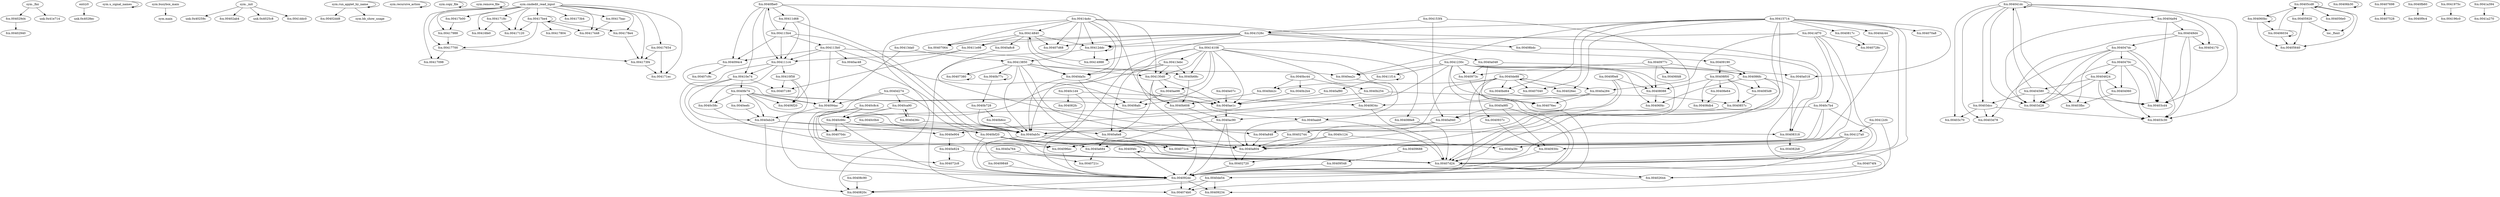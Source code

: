 digraph code {
  "0x004029d4" [label="fcn.004029d4"];
  "0x004029d4" -> "0x00402940";
  "0x00402940" [label="fcn.00402940"];
  "0x004028e0" [label="entry0"];
  "0x004028e0" -> "0x004028ec";
  "0x004028ec" [label="unk.0x4028ec"];
  "0x0041cc80" [label="sym.u_signal_names"];
  "0x0041cc80" -> "0x0041cc80";
  "0x0041cc80" [label="sym.u_signal_names"];
  "0x0041e6f0" [label="sym._fini"];
  "0x0041e6f0" -> "0x0041e714";
  "0x0041e714" [label="unk.0x41e714"];
  "0x0041e6f0" -> "0x004029d4";
  "0x004029d4" [label="fcn.004029d4"];
  "0x00402b30" [label="sym.busybox_main"];
  "0x00402b30" -> "0x0040284c";
  "0x0040284c" [label="sym.main"];
  "0x00402578" [label="sym._init"];
  "0x00402578" -> "0x0040259c";
  "0x0040259c" [label="unk.0x40259c"];
  "0x00402578" -> "0x00402ab4";
  "0x00402ab4" [label="fcn.00402ab4"];
  "0x00402578" -> "0x004025c8";
  "0x004025c8" [label="unk.0x4025c8"];
  "0x00402578" -> "0x0041ddc0";
  "0x0041ddc0" [label="fcn.0041ddc0"];
  "0x00402e20" [label="sym.run_applet_by_name"];
  "0x00402e20" -> "0x00402dd8";
  "0x00402dd8" [label="fcn.00402dd8"];
  "0x00402e20" -> "0x00402d1c";
  "0x00402d1c" [label="sym.bb_show_usage"];
  "0x00402e20" -> "0x00402e20";
  "0x00402e20" [label="sym.run_applet_by_name"];
  "0x0041c360" [label="sym.recursive_action"];
  "0x0041c360" -> "0x0041c360";
  "0x0041c360" [label="sym.recursive_action"];
  "0x0041acb0" [label="sym.copy_file"];
  "0x0041acb0" -> "0x0041acb0";
  "0x0041acb0" [label="sym.copy_file"];
  "0x0041c5f0" [label="sym.remove_file"];
  "0x0041c5f0" -> "0x0041c5f0";
  "0x0041c5f0" [label="sym.remove_file"];
  "0x00418dcc" [label="sym.cmdedit_read_input"];
  "0x00418dcc" -> "0x00417988";
  "0x00417988" [label="fcn.00417988"];
  "0x00418dcc" -> "0x00417098";
  "0x00417098" [label="fcn.00417098"];
  "0x00418dcc" -> "0x004178e4";
  "0x004178e4" [label="fcn.004178e4"];
  "0x00418dcc" -> "0x00417bac";
  "0x00417bac" [label="fcn.00417bac"];
  "0x00418dcc" -> "0x00416fe0";
  "0x00416fe0" [label="fcn.00416fe0"];
  "0x00418dcc" -> "0x00417be4";
  "0x00417be4" [label="fcn.00417be4"];
  "0x00418dcc" -> "0x0041718c";
  "0x0041718c" [label="fcn.0041718c"];
  "0x00418dcc" -> "0x00417700";
  "0x00417700" [label="fcn.00417700"];
  "0x00418dcc" -> "0x004173b4";
  "0x004173b4" [label="fcn.004173b4"];
  "0x00418dcc" -> "0x00417448";
  "0x00417448" [label="fcn.00417448"];
  "0x00418dcc" -> "0x00417654";
  "0x00417654" [label="fcn.00417654"];
  "0x00418dcc" -> "0x004173f4";
  "0x004173f4" [label="fcn.004173f4"];
  "0x00418dcc" -> "0x00417120";
  "0x00417120" [label="fcn.00417120"];
  "0x00418dcc" -> "0x004171ec";
  "0x004171ec" [label="fcn.004171ec"];
  "0x00418dcc" -> "0x00417b00";
  "0x00417b00" [label="fcn.00417b00"];
  "0x00402644" [label="fcn.00402644"];
  "0x00402644" -> "0x004074b0";
  "0x004074b0" [label="fcn.004074b0"];
  "0x004092dc" [label="fcn.004092dc"];
  "0x004092dc" -> "0x00409234";
  "0x00409234" [label="fcn.00409234"];
  "0x004092dc" -> "0x0040820c";
  "0x0040820c" [label="fcn.0040820c"];
  "0x004092dc" -> "0x004074b0";
  "0x004074b0" [label="fcn.004074b0"];
  "0x0040a804" [label="fcn.0040a804"];
  "0x0040a804" -> "0x00402720";
  "0x00402720" [label="fcn.00402720"];
  "0x00402720" [label="fcn.00402720"];
  "0x00402720" -> "0x004092dc";
  "0x004092dc" [label="fcn.004092dc"];
  "0x004041dc" [label="fcn.004041dc"];
  "0x004041dc" -> "0x00403d28";
  "0x00403d28" [label="fcn.00403d28"];
  "0x004041dc" -> "0x004041dc";
  "0x004041dc" [label="fcn.004041dc"];
  "0x004041dc" -> "0x00403d78";
  "0x00403d78" [label="fcn.00403d78"];
  "0x004041dc" -> "0x00403c30";
  "0x00403c30" [label="fcn.00403c30"];
  "0x004041dc" -> "0x00403cd4";
  "0x00403cd4" [label="fcn.00403cd4"];
  "0x004041dc" -> "0x00403dcc";
  "0x00403dcc" [label="fcn.00403dcc"];
  "0x004041dc" -> "0x00403fbc";
  "0x00403fbc" [label="fcn.00403fbc"];
  "0x004041dc" -> "0x00403c70";
  "0x00403c70" [label="fcn.00403c70"];
  "0x004041dc" -> "0x00404a94";
  "0x00404a94" [label="fcn.00404a94"];
  "0x00403dcc" [label="fcn.00403dcc"];
  "0x00403dcc" -> "0x00403d78";
  "0x00403d78" [label="fcn.00403d78"];
  "0x00403dcc" -> "0x00403c70";
  "0x00403c70" [label="fcn.00403c70"];
  "0x00403dcc" -> "0x00403c30";
  "0x00403c30" [label="fcn.00403c30"];
  "0x00404a94" [label="fcn.00404a94"];
  "0x00404a94" -> "0x004049d4";
  "0x004049d4" [label="fcn.004049d4"];
  "0x00404a94" -> "0x00403d28";
  "0x00403d28" [label="fcn.00403d28"];
  "0x00404a94" -> "0x00404170";
  "0x00404170" [label="fcn.00404170"];
  "0x00404a94" -> "0x00403cd4";
  "0x00403cd4" [label="fcn.00403cd4"];
  "0x00404580" [label="fcn.00404580"];
  "0x00404580" -> "0x004041dc";
  "0x004041dc" [label="fcn.004041dc"];
  "0x00404580" -> "0x00403d28";
  "0x00403d28" [label="fcn.00403d28"];
  "0x00404580" -> "0x00403dcc";
  "0x00403dcc" [label="fcn.00403dcc"];
  "0x00404580" -> "0x00403cd4";
  "0x00403cd4" [label="fcn.00403cd4"];
  "0x00404060" [label="fcn.00404060"];
  "0x00404060" -> "0x00403fbc";
  "0x00403fbc" [label="fcn.00403fbc"];
  "0x00404624" [label="fcn.00404624"];
  "0x00404624" -> "0x00404580";
  "0x00404580" [label="fcn.00404580"];
  "0x00404624" -> "0x00403d28";
  "0x00403d28" [label="fcn.00403d28"];
  "0x00404624" -> "0x00404060";
  "0x00404060" [label="fcn.00404060"];
  "0x00404624" -> "0x00403cd4";
  "0x00403cd4" [label="fcn.00403cd4"];
  "0x00404624" -> "0x00403c30";
  "0x00403c30" [label="fcn.00403c30"];
  "0x0040470c" [label="fcn.0040470c"];
  "0x0040470c" -> "0x00404624";
  "0x00404624" [label="fcn.00404624"];
  "0x0040470c" -> "0x00403d28";
  "0x00403d28" [label="fcn.00403d28"];
  "0x0040470c" -> "0x00404060";
  "0x00404060" [label="fcn.00404060"];
  "0x0040470c" -> "0x00403cd4";
  "0x00403cd4" [label="fcn.00403cd4"];
  "0x0040470c" -> "0x00403c30";
  "0x00403c30" [label="fcn.00403c30"];
  "0x004047dc" [label="fcn.004047dc"];
  "0x004047dc" -> "0x0040470c";
  "0x0040470c" [label="fcn.0040470c"];
  "0x004047dc" -> "0x00403d28";
  "0x00403d28" [label="fcn.00403d28"];
  "0x004047dc" -> "0x00403fbc";
  "0x00403fbc" [label="fcn.00403fbc"];
  "0x004047dc" -> "0x00403d78";
  "0x00403d78" [label="fcn.00403d78"];
  "0x004047dc" -> "0x00403cd4";
  "0x00403cd4" [label="fcn.00403cd4"];
  "0x004047dc" -> "0x00403c30";
  "0x00403c30" [label="fcn.00403c30"];
  "0x004049d4" [label="fcn.004049d4"];
  "0x004049d4" -> "0x004047dc";
  "0x004047dc" [label="fcn.004047dc"];
  "0x004049d4" -> "0x00403d28";
  "0x00403d28" [label="fcn.00403d28"];
  "0x004049d4" -> "0x00404170";
  "0x00404170" [label="fcn.00404170"];
  "0x004049d4" -> "0x00403cd4";
  "0x00403cd4" [label="fcn.00403cd4"];
  "0x004049d4" -> "0x00403c30";
  "0x00403c30" [label="fcn.00403c30"];
  "0x00405cd8" [label="fcn.00405cd8"];
  "0x00405cd8" -> "0x00405640";
  "0x00405640" [label="fcn.00405640"];
  "0x00405cd8" -> "0x00405cd8";
  "0x00405cd8" [label="fcn.00405cd8"];
  "0x00405cd8" -> "0x004060bc";
  "0x004060bc" [label="fcn.004060bc"];
  "0x00405cd8" -> "0x004025f0";
  "0x004025f0" [label="loc._ftext"];
  "0x00405cd8" -> "0x004056e0";
  "0x004056e0" [label="fcn.004056e0"];
  "0x00405cd8" -> "0x00405920";
  "0x00405920" [label="fcn.00405920"];
  "0x004060bc" [label="fcn.004060bc"];
  "0x004060bc" -> "0x00406034";
  "0x00406034" [label="fcn.00406034"];
  "0x004060bc" -> "0x00405640";
  "0x00405640" [label="fcn.00405640"];
  "0x004060bc" -> "0x004060bc";
  "0x004060bc" [label="fcn.004060bc"];
  "0x00405920" [label="fcn.00405920"];
  "0x00405920" -> "0x00405640";
  "0x00405640" [label="fcn.00405640"];
  "0x00405920" -> "0x004025f0";
  "0x004025f0" [label="loc._ftext"];
  "0x00406034" [label="fcn.00406034"];
  "0x00406034" -> "0x00405cd8";
  "0x00405cd8" [label="fcn.00405cd8"];
  "0x00406034" -> "0x00405640";
  "0x00405640" [label="fcn.00405640"];
  "0x00406034" -> "0x00406034";
  "0x00406034" [label="fcn.00406034"];
  "0x00406b30" [label="fcn.00406b30"];
  "0x00406b30" -> "0x00406b30";
  "0x00406b30" [label="fcn.00406b30"];
  "0x00407380" [label="fcn.00407380"];
  "0x00407380" -> "0x00407380";
  "0x00407380" [label="fcn.00407380"];
  "0x00407698" [label="fcn.00407698"];
  "0x00407698" -> "0x00407528";
  "0x00407528" [label="fcn.00407528"];
  "0x00407d24" [label="fcn.00407d24"];
  "0x00407d24" -> "0x00402644";
  "0x00402644" [label="fcn.00402644"];
  "0x0040834c" [label="fcn.0040834c"];
  "0x0040834c" -> "0x00407d24";
  "0x00407d24" [label="fcn.00407d24"];
  "0x0040857c" [label="fcn.0040857c"];
  "0x0040857c" -> "0x00407d24";
  "0x00407d24" [label="fcn.00407d24"];
  "0x004085d8" [label="fcn.004085d8"];
  "0x004085d8" -> "0x0040857c";
  "0x0040857c" [label="fcn.0040857c"];
  "0x00408318" [label="fcn.00408318"];
  "0x00408318" -> "0x004082b8";
  "0x004082b8" [label="fcn.004082b8"];
  "0x00408e64" [label="fcn.00408e64"];
  "0x00408e64" -> "0x00408db4";
  "0x00408db4" [label="fcn.00408db4"];
  "0x00408088" [label="fcn.00408088"];
  "0x00408088" -> "0x00406f4c";
  "0x00406f4c" [label="fcn.00406f4c"];
  "0x004086fc" [label="fcn.004086fc"];
  "0x004086fc" -> "0x00406f4c";
  "0x00406f4c" [label="fcn.00406f4c"];
  "0x004086fc" -> "0x00407d24";
  "0x00407d24" [label="fcn.00407d24"];
  "0x004086fc" -> "0x004085d8";
  "0x004085d8" [label="fcn.004085d8"];
  "0x004086fc" -> "0x00408318";
  "0x00408318" [label="fcn.00408318"];
  "0x00408f00" [label="fcn.00408f00"];
  "0x00408f00" -> "0x0040857c";
  "0x0040857c" [label="fcn.0040857c"];
  "0x00408f00" -> "0x004085d8";
  "0x004085d8" [label="fcn.004085d8"];
  "0x00408f00" -> "0x00408e64";
  "0x00408e64" [label="fcn.00408e64"];
  "0x00408f00" -> "0x00408db4";
  "0x00408db4" [label="fcn.00408db4"];
  "0x00408f00" -> "0x00408088";
  "0x00408088" [label="fcn.00408088"];
  "0x0040930c" [label="fcn.0040930c"];
  "0x0040930c" -> "0x004092dc";
  "0x004092dc" [label="fcn.004092dc"];
  "0x004094ac" [label="fcn.004094ac"];
  "0x004094ac" -> "0x004092dc";
  "0x004092dc" [label="fcn.004092dc"];
  "0x00409548" [label="fcn.00409548"];
  "0x00409548" -> "0x004092dc";
  "0x004092dc" [label="fcn.004092dc"];
  "0x0040973c" [label="fcn.0040973c"];
  "0x0040973c" -> "0x004092dc";
  "0x004092dc" [label="fcn.004092dc"];
  "0x00409848" [label="fcn.00409848"];
  "0x00409848" -> "0x004092dc";
  "0x004092dc" [label="fcn.004092dc"];
  "0x00409190" [label="fcn.00409190"];
  "0x00409190" -> "0x004086fc";
  "0x004086fc" [label="fcn.004086fc"];
  "0x00409190" -> "0x00408f00";
  "0x00408f00" [label="fcn.00408f00"];
  "0x0040a018" [label="fcn.0040a018"];
  "0x0040a018" -> "0x00409234";
  "0x00409234" [label="fcn.00409234"];
  "0x0040a684" [label="fcn.0040a684"];
  "0x0040a684" -> "0x0040721c";
  "0x0040721c" [label="fcn.0040721c"];
  "0x0040a848" [label="fcn.0040a848"];
  "0x0040a848" -> "0x0040a804";
  "0x0040a804" [label="fcn.0040a804"];
  "0x0040a940" [label="fcn.0040a940"];
  "0x0040a940" -> "0x0040a848";
  "0x0040a848" [label="fcn.0040a848"];
  "0x0040a940" -> "0x0040a804";
  "0x0040a804" [label="fcn.0040a804"];
  "0x0040ab5c" [label="fcn.0040ab5c"];
  "0x0040ab5c" -> "0x004092dc";
  "0x004092dc" [label="fcn.004092dc"];
  "0x0040ab5c" -> "0x0040a804";
  "0x0040a804" [label="fcn.0040a804"];
  "0x0040ab5c" -> "0x00407d24";
  "0x00407d24" [label="fcn.00407d24"];
  "0x0040ac90" [label="fcn.0040ac90"];
  "0x0040ac90" -> "0x004092dc";
  "0x004092dc" [label="fcn.004092dc"];
  "0x0040ac90" -> "0x00402720";
  "0x00402720" [label="fcn.00402720"];
  "0x0040ac90" -> "0x0040ab5c";
  "0x0040ab5c" [label="fcn.0040ab5c"];
  "0x0040ae1c" [label="fcn.0040ae1c"];
  "0x0040ae1c" -> "0x0040ac90";
  "0x0040ac90" [label="fcn.0040ac90"];
  "0x0040b2b4" [label="fcn.0040b2b4"];
  "0x0040b2b4" -> "0x0040ae1c";
  "0x0040ae1c" [label="fcn.0040ae1c"];
  "0x004096ec" [label="fcn.004096ec"];
  "0x004096ec" -> "0x004092dc";
  "0x004092dc" [label="fcn.004092dc"];
  "0x0040b608" [label="fcn.0040b608"];
  "0x0040b608" -> "0x0040ac90";
  "0x0040ac90" [label="fcn.0040ac90"];
  "0x0040b6cc" [label="fcn.0040b6cc"];
  "0x0040b6cc" -> "0x0040ab5c";
  "0x0040ab5c" [label="fcn.0040ab5c"];
  "0x0040b728" [label="fcn.0040b728"];
  "0x0040b728" -> "0x0040ab5c";
  "0x0040ab5c" [label="fcn.0040ab5c"];
  "0x0040b728" -> "0x0040b6cc";
  "0x0040b6cc" [label="fcn.0040b6cc"];
  "0x0040b77c" [label="fcn.0040b77c"];
  "0x0040b77c" -> "0x0040b728";
  "0x0040b728" [label="fcn.0040b728"];
  "0x0040b77c" -> "0x0040b77c";
  "0x0040b77c" [label="fcn.0040b77c"];
  "0x0040bb2c" [label="fcn.0040bb2c"];
  "0x0040bb2c" -> "0x0040b608";
  "0x0040b608" [label="fcn.0040b608"];
  "0x0040bf20" [label="fcn.0040bf20"];
  "0x0040bf20" -> "0x004071c4";
  "0x004071c4" [label="fcn.004071c4"];
  "0x0040bf20" -> "0x0040a684";
  "0x0040a684" [label="fcn.0040a684"];
  "0x0040bf20" -> "0x004092dc";
  "0x004092dc" [label="fcn.004092dc"];
  "0x0040bf20" -> "0x0040a804";
  "0x0040a804" [label="fcn.0040a804"];
  "0x0040bf20" -> "0x004096ec";
  "0x004096ec" [label="fcn.004096ec"];
  "0x0040c1d4" [label="fcn.0040c1d4"];
  "0x0040c1d4" -> "0x004082fc";
  "0x004082fc" [label="fcn.004082fc"];
  "0x0040c1d4" -> "0x0040834c";
  "0x0040834c" [label="fcn.0040834c"];
  "0x0040c1d4" -> "0x004092dc";
  "0x004092dc" [label="fcn.004092dc"];
  "0x0040a284" [label="fcn.0040a284"];
  "0x0040a284" -> "0x004076ec";
  "0x004076ec" [label="fcn.004076ec"];
  "0x0040a284" -> "0x0040834c";
  "0x0040834c" [label="fcn.0040834c"];
  "0x0040c124" [label="fcn.0040c124"];
  "0x0040c124" -> "0x0040a804";
  "0x0040a804" [label="fcn.0040a804"];
  "0x0040c124" -> "0x004096ec";
  "0x004096ec" [label="fcn.004096ec"];
  "0x0040c124" -> "0x0040a5fc";
  "0x0040a5fc" [label="fcn.0040a5fc"];
  "0x0040c66c" [label="fcn.0040c66c"];
  "0x0040c66c" -> "0x004070dc";
  "0x004070dc" [label="fcn.004070dc"];
  "0x0040c66c" -> "0x004092dc";
  "0x004092dc" [label="fcn.004092dc"];
  "0x0040c66c" -> "0x0040a804";
  "0x0040a804" [label="fcn.0040a804"];
  "0x0040c66c" -> "0x0040bf20";
  "0x0040bf20" [label="fcn.0040bf20"];
  "0x00409688" [label="fcn.00409688"];
  "0x00409688" -> "0x00409548";
  "0x00409548" [label="fcn.00409548"];
  "0x0040c8c4" [label="fcn.0040c8c4"];
  "0x0040c8c4" -> "0x0040c66c";
  "0x0040c66c" [label="fcn.0040c66c"];
  "0x0040c8c4" -> "0x004096ec";
  "0x004096ec" [label="fcn.004096ec"];
  "0x0040c8c4" -> "0x00407d24";
  "0x00407d24" [label="fcn.00407d24"];
  "0x0040d36c" [label="fcn.0040d36c"];
  "0x0040d36c" -> "0x0040a6e8";
  "0x0040a6e8" [label="fcn.0040a6e8"];
  "0x0040d36c" -> "0x0040ca90";
  "0x0040ca90" [label="fcn.0040ca90"];
  "0x0040ca90" [label="fcn.0040ca90"];
  "0x0040ca90" -> "0x0040d36c";
  "0x0040d36c" [label="fcn.0040d36c"];
  "0x0040ca90" -> "0x004070dc";
  "0x004070dc" [label="fcn.004070dc"];
  "0x0040ca90" -> "0x0040c66c";
  "0x0040c66c" [label="fcn.0040c66c"];
  "0x0040d274" [label="fcn.0040d274"];
  "0x0040d274" -> "0x0040ca90";
  "0x0040ca90" [label="fcn.0040ca90"];
  "0x0040d274" -> "0x004092dc";
  "0x004092dc" [label="fcn.004092dc"];
  "0x0040d274" -> "0x004094ac";
  "0x004094ac" [label="fcn.004094ac"];
  "0x0040d274" -> "0x00407d24";
  "0x00407d24" [label="fcn.00407d24"];
  "0x0040a6e8" [label="fcn.0040a6e8"];
  "0x0040a6e8" -> "0x004071c4";
  "0x004071c4" [label="fcn.004071c4"];
  "0x0040a6e8" -> "0x0040a684";
  "0x0040a684" [label="fcn.0040a684"];
  "0x0040bc44" [label="fcn.0040bc44"];
  "0x0040bc44" -> "0x0040bb2c";
  "0x0040bb2c" [label="fcn.0040bb2c"];
  "0x0040bc44" -> "0x0040b2b4";
  "0x0040b2b4" [label="fcn.0040b2b4"];
  "0x0040bc44" -> "0x0040834c";
  "0x0040834c" [label="fcn.0040834c"];
  "0x0040a764" [label="fcn.0040a764"];
  "0x0040a764" -> "0x0040721c";
  "0x0040721c" [label="fcn.0040721c"];
  "0x0040b68c" [label="fcn.0040b68c"];
  "0x0040b68c" -> "0x0040b608";
  "0x0040b608" [label="fcn.0040b608"];
  "0x0040c7b4" [label="fcn.0040c7b4"];
  "0x0040c7b4" -> "0x004071c4";
  "0x004071c4" [label="fcn.004071c4"];
  "0x0040c7b4" -> "0x0040a684";
  "0x0040a684" [label="fcn.0040a684"];
  "0x0040c7b4" -> "0x00407d24";
  "0x00407d24" [label="fcn.00407d24"];
  "0x0040c7b4" -> "0x0040c66c";
  "0x0040c66c" [label="fcn.0040c66c"];
  "0x0040dc44" [label="fcn.0040dc44"];
  "0x0040dc44" -> "0x0040a804";
  "0x0040a804" [label="fcn.0040a804"];
  "0x0040817c" [label="fcn.0040817c"];
  "0x0040817c" -> "0x0040728c";
  "0x0040728c" [label="fcn.0040728c"];
  "0x0040937c" [label="fcn.0040937c"];
  "0x0040937c" -> "0x0040930c";
  "0x0040930c" [label="fcn.0040930c"];
  "0x00402744" [label="fcn.00402744"];
  "0x00402744" -> "0x0040a804";
  "0x0040a804" [label="fcn.0040a804"];
  "0x0040bd64" [label="fcn.0040bd64"];
  "0x0040bd64" -> "0x0040ac90";
  "0x0040ac90" [label="fcn.0040ac90"];
  "0x0040de54" [label="fcn.0040de54"];
  "0x0040de54" -> "0x00409234";
  "0x00409234" [label="fcn.00409234"];
  "0x0040de54" -> "0x0040820c";
  "0x0040820c" [label="fcn.0040820c"];
  "0x0040de54" -> "0x004074b0";
  "0x004074b0" [label="fcn.004074b0"];
  "0x0040e07c" [label="fcn.0040e07c"];
  "0x0040e07c" -> "0x0040ae1c";
  "0x0040ae1c" [label="fcn.0040ae1c"];
  "0x0040e824" [label="fcn.0040e824"];
  "0x0040e824" -> "0x004072c8";
  "0x004072c8" [label="fcn.004072c8"];
  "0x0040e824" -> "0x00407d24";
  "0x00407d24" [label="fcn.00407d24"];
  "0x0040e904" [label="fcn.0040e904"];
  "0x0040e904" -> "0x0040e824";
  "0x0040e824" [label="fcn.0040e824"];
  "0x0040eb28" [label="fcn.0040eb28"];
  "0x0040eb28" -> "0x0040e904";
  "0x0040e904" [label="fcn.0040e904"];
  "0x0040eb28" -> "0x0040820c";
  "0x0040820c" [label="fcn.0040820c"];
  "0x0040eb28" -> "0x00408318";
  "0x00408318" [label="fcn.00408318"];
  "0x0040977c" [label="fcn.0040977c"];
  "0x0040977c" -> "0x004086fc";
  "0x004086fc" [label="fcn.004086fc"];
  "0x0040977c" -> "0x00406fd8";
  "0x00406fd8" [label="fcn.00406fd8"];
  "0x0040977c" -> "0x0040973c";
  "0x0040973c" [label="fcn.0040973c"];
  "0x0040977c" -> "0x00408088";
  "0x00408088" [label="fcn.00408088"];
  "0x0040f4fc" [label="fcn.0040f4fc"];
  "0x0040f4fc" -> "0x004092dc";
  "0x004092dc" [label="fcn.004092dc"];
  "0x0040f4fc" -> "0x0040f4fc";
  "0x0040f4fc" [label="fcn.0040f4fc"];
  "0x0040f4fc" -> "0x00407d24";
  "0x00407d24" [label="fcn.00407d24"];
  "0x00408bdc" [label="fcn.00408bdc"];
  "0x00408bdc" -> "0x00408318";
  "0x00408318" [label="fcn.00408318"];
  "0x0040fb60" [label="fcn.0040fb60"];
  "0x0040fb60" -> "0x0040f9c4";
  "0x0040f9c4" [label="fcn.0040f9c4"];
  "0x004111c4" [label="fcn.004111c4"];
  "0x004111c4" -> "0x00410f58";
  "0x00410f58" [label="fcn.00410f58"];
  "0x004111c4" -> "0x00410e74";
  "0x00410e74" [label="fcn.00410e74"];
  "0x004111c4" -> "0x004072c8";
  "0x004072c8" [label="fcn.004072c8"];
  "0x004111c4" -> "0x0040c58c";
  "0x0040c58c" [label="fcn.0040c58c"];
  "0x00411d68" [label="fcn.00411d68"];
  "0x00411d68" -> "0x004111c4";
  "0x004111c4" [label="fcn.004111c4"];
  "0x00411d68" -> "0x004115b4";
  "0x004115b4" [label="fcn.004115b4"];
  "0x00411d68" -> "0x0040ab5c";
  "0x0040ab5c" [label="fcn.0040ab5c"];
  "0x00410e74" [label="fcn.00410e74"];
  "0x00410e74" -> "0x00407180";
  "0x00407180" [label="fcn.00407180"];
  "0x00410e74" -> "0x0040eb28";
  "0x0040eb28" [label="fcn.0040eb28"];
  "0x00410e74" -> "0x0040fe74";
  "0x0040fe74" [label="fcn.0040fe74"];
  "0x00410e74" -> "0x0040ab5c";
  "0x0040ab5c" [label="fcn.0040ab5c"];
  "0x004094c4" [label="fcn.004094c4"];
  "0x004094c4" -> "0x00407c9c";
  "0x00407c9c" [label="fcn.00407c9c"];
  "0x004094c4" -> "0x004094ac";
  "0x004094ac" [label="fcn.004094ac"];
  "0x0040eefc" [label="fcn.0040eefc"];
  "0x0040eefc" -> "0x0040eb28";
  "0x0040eb28" [label="fcn.0040eb28"];
  "0x0040c58c" [label="fcn.0040c58c"];
  "0x0040c58c" -> "0x0040a804";
  "0x0040a804" [label="fcn.0040a804"];
  "0x0040a8c8" [label="fcn.0040a8c8"];
  "0x0040a8c8" -> "0x0040a848";
  "0x0040a848" [label="fcn.0040a848"];
  "0x0040fbe0" [label="fcn.0040fbe0"];
  "0x0040fbe0" -> "0x004111c4";
  "0x004111c4" [label="fcn.004111c4"];
  "0x0040fbe0" -> "0x00411d68";
  "0x00411d68" [label="fcn.00411d68"];
  "0x0040fbe0" -> "0x0040ab5c";
  "0x0040ab5c" [label="fcn.0040ab5c"];
  "0x0040fbe0" -> "0x00410e74";
  "0x00410e74" [label="fcn.00410e74"];
  "0x0040fbe0" -> "0x00406f20";
  "0x00406f20" [label="fcn.00406f20"];
  "0x0040fbe0" -> "0x004094c4";
  "0x004094c4" [label="fcn.004094c4"];
  "0x0040ea2c" [label="fcn.0040ea2c"];
  "0x0040ea2c" -> "0x0040e904";
  "0x0040e904" [label="fcn.0040e904"];
  "0x0040fe74" [label="fcn.0040fe74"];
  "0x0040fe74" -> "0x0040ae1c";
  "0x0040ae1c" [label="fcn.0040ae1c"];
  "0x0040fe74" -> "0x00408afc";
  "0x00408afc" [label="fcn.00408afc"];
  "0x0040fe74" -> "0x0040eb28";
  "0x0040eb28" [label="fcn.0040eb28"];
  "0x0040fe74" -> "0x004094ac";
  "0x004094ac" [label="fcn.004094ac"];
  "0x0040fe74" -> "0x00406f20";
  "0x00406f20" [label="fcn.00406f20"];
  "0x0040fe74" -> "0x0040eefc";
  "0x0040eefc" [label="fcn.0040eefc"];
  "0x0040fe74" -> "0x0040c58c";
  "0x0040c58c" [label="fcn.0040c58c"];
  "0x0040fe74" -> "0x0040ab5c";
  "0x0040ab5c" [label="fcn.0040ab5c"];
  "0x00410f58" [label="fcn.00410f58"];
  "0x00410f58" -> "0x00407180";
  "0x00407180" [label="fcn.00407180"];
  "0x00410f58" -> "0x0040eb28";
  "0x0040eb28" [label="fcn.0040eb28"];
  "0x00410f58" -> "0x00406f20";
  "0x00406f20" [label="fcn.00406f20"];
  "0x0040ac48" [label="fcn.0040ac48"];
  "0x0040ac48" -> "0x0040ab5c";
  "0x0040ab5c" [label="fcn.0040ab5c"];
  "0x0040da5c" [label="fcn.0040da5c"];
  "0x0040da5c" -> "0x0040ae1c";
  "0x0040ae1c" [label="fcn.0040ae1c"];
  "0x0040da5c" -> "0x0040a804";
  "0x0040a804" [label="fcn.0040a804"];
  "0x0040da5c" -> "0x0040ab5c";
  "0x0040ab5c" [label="fcn.0040ab5c"];
  "0x004113b0" [label="fcn.004113b0"];
  "0x004113b0" -> "0x004111c4";
  "0x004111c4" [label="fcn.004111c4"];
  "0x004113b0" -> "0x004094c4";
  "0x004094c4" [label="fcn.004094c4"];
  "0x004113b0" -> "0x00408afc";
  "0x00408afc" [label="fcn.00408afc"];
  "0x004113b0" -> "0x004094ac";
  "0x004094ac" [label="fcn.004094ac"];
  "0x004113b0" -> "0x0040ac48";
  "0x0040ac48" [label="fcn.0040ac48"];
  "0x004113b0" -> "0x0040da5c";
  "0x0040da5c" [label="fcn.0040da5c"];
  "0x004115b4" [label="fcn.004115b4"];
  "0x004115b4" -> "0x004111c4";
  "0x004111c4" [label="fcn.004111c4"];
  "0x004115b4" -> "0x004094c4";
  "0x004094c4" [label="fcn.004094c4"];
  "0x004115b4" -> "0x0040fbe0";
  "0x0040fbe0" [label="fcn.0040fbe0"];
  "0x004115b4" -> "0x0040ab5c";
  "0x0040ab5c" [label="fcn.0040ab5c"];
  "0x004115b4" -> "0x004113b0";
  "0x004113b0" [label="fcn.004113b0"];
  "0x00411f14" [label="fcn.00411f14"];
  "0x00411f14" -> "0x00411f14";
  "0x00411f14" [label="fcn.00411f14"];
  "0x00411f14" -> "0x0040af80";
  "0x0040af80" [label="fcn.0040af80"];
  "0x0040af80" [label="fcn.0040af80"];
  "0x0040af80" -> "0x0040ae1c";
  "0x0040ae1c" [label="fcn.0040ae1c"];
  "0x0041230c" [label="fcn.0041230c"];
  "0x0041230c" -> "0x00408088";
  "0x00408088" [label="fcn.00408088"];
  "0x0041230c" -> "0x004092dc";
  "0x004092dc" [label="fcn.004092dc"];
  "0x0041230c" -> "0x0040ea2c";
  "0x0040ea2c" [label="fcn.0040ea2c"];
  "0x0041230c" -> "0x004076ec";
  "0x004076ec" [label="fcn.004076ec"];
  "0x0041230c" -> "0x00407d24";
  "0x00407d24" [label="fcn.00407d24"];
  "0x0041230c" -> "0x0040973c";
  "0x0040973c" [label="fcn.0040973c"];
  "0x0041230c" -> "0x004086fc";
  "0x004086fc" [label="fcn.004086fc"];
  "0x0041230c" -> "0x00406f4c";
  "0x00406f4c" [label="fcn.00406f4c"];
  "0x0041230c" -> "0x00411f14";
  "0x00411f14" [label="fcn.00411f14"];
  "0x0041230c" -> "0x004096ec";
  "0x004096ec" [label="fcn.004096ec"];
  "0x00413850" [label="fcn.00413850"];
  "0x00413850" -> "0x004130d0";
  "0x004130d0" [label="fcn.004130d0"];
  "0x00413850" -> "0x0040b68c";
  "0x0040b68c" [label="fcn.0040b68c"];
  "0x00413850" -> "0x0040ab5c";
  "0x0040ab5c" [label="fcn.0040ab5c"];
  "0x00413850" -> "0x0040da5c";
  "0x0040da5c" [label="fcn.0040da5c"];
  "0x00413850" -> "0x0040a804";
  "0x0040a804" [label="fcn.0040a804"];
  "0x00413850" -> "0x0040b77c";
  "0x0040b77c" [label="fcn.0040b77c"];
  "0x00413850" -> "0x00407d24";
  "0x00407d24" [label="fcn.00407d24"];
  "0x00413850" -> "0x00407380";
  "0x00407380" [label="fcn.00407380"];
  "0x004127a0" [label="fcn.004127a0"];
  "0x004127a0" -> "0x0040a804";
  "0x0040a804" [label="fcn.0040a804"];
  "0x004127a0" -> "0x004092dc";
  "0x004092dc" [label="fcn.004092dc"];
  "0x004127a0" -> "0x0040930c";
  "0x0040930c" [label="fcn.0040930c"];
  "0x004127a0" -> "0x00407d24";
  "0x00407d24" [label="fcn.00407d24"];
  "0x00412ddc" [label="fcn.00412ddc"];
  "0x00412ddc" -> "0x00412ddc";
  "0x00412ddc" [label="fcn.00412ddc"];
  "0x00412ddc" -> "0x00414988";
  "0x00414988" [label="fcn.00414988"];
  "0x00412ddc" -> "0x004074b0";
  "0x004074b0" [label="fcn.004074b0"];
  "0x00413da0" [label="fcn.00413da0"];
  "0x00413da0" -> "0x00413850";
  "0x00413850" [label="fcn.00413850"];
  "0x00413da0" -> "0x004094ac";
  "0x004094ac" [label="fcn.004094ac"];
  "0x00412cfc" [label="fcn.00412cfc"];
  "0x00412cfc" -> "0x004127a0";
  "0x004127a0" [label="fcn.004127a0"];
  "0x00412cfc" -> "0x00402644";
  "0x00402644" [label="fcn.00402644"];
  "0x00414988" [label="fcn.00414988"];
  "0x00414988" -> "0x00414840";
  "0x00414840" [label="fcn.00414840"];
  "0x0040ae98" [label="fcn.0040ae98"];
  "0x0040ae98" -> "0x0040ae1c";
  "0x0040ae1c" [label="fcn.0040ae1c"];
  "0x0040ae98" -> "0x00408afc";
  "0x00408afc" [label="fcn.00408afc"];
  "0x0040aab8" [label="fcn.0040aab8"];
  "0x0040aab8" -> "0x0040a804";
  "0x0040a804" [label="fcn.0040a804"];
  "0x0040aab8" -> "0x00407d24";
  "0x00407d24" [label="fcn.00407d24"];
  "0x00414108" [label="fcn.00414108"];
  "0x00414108" -> "0x0040b254";
  "0x0040b254" [label="fcn.0040b254"];
  "0x00414108" -> "0x0040ae1c";
  "0x0040ae1c" [label="fcn.0040ae1c"];
  "0x00414108" -> "0x00408afc";
  "0x00408afc" [label="fcn.00408afc"];
  "0x00414108" -> "0x0040b68c";
  "0x0040b68c" [label="fcn.0040b68c"];
  "0x00414108" -> "0x0040ae98";
  "0x0040ae98" [label="fcn.0040ae98"];
  "0x00414108" -> "0x0040a6e8";
  "0x0040a6e8" [label="fcn.0040a6e8"];
  "0x00414108" -> "0x004130d0";
  "0x004130d0" [label="fcn.004130d0"];
  "0x00414108" -> "0x00413ebc";
  "0x00413ebc" [label="fcn.00413ebc"];
  "0x00414108" -> "0x004088e8";
  "0x004088e8" [label="fcn.004088e8"];
  "0x00414108" -> "0x004092dc";
  "0x004092dc" [label="fcn.004092dc"];
  "0x00414108" -> "0x0040aab8";
  "0x0040aab8" [label="fcn.0040aab8"];
  "0x0040f0e8" [label="fcn.0040f0e8"];
  "0x0040f0e8" -> "0x00402720";
  "0x00402720" [label="fcn.00402720"];
  "0x0040f0e8" -> "0x00408088";
  "0x00408088" [label="fcn.00408088"];
  "0x0040f0e8" -> "0x0040a804";
  "0x0040a804" [label="fcn.0040a804"];
  "0x004074f4" [label="fcn.004074f4"];
  "0x004074f4" -> "0x00402644";
  "0x00402644" [label="fcn.00402644"];
  "0x004088e8" [label="fcn.004088e8"];
  "0x004088e8" -> "0x00407d24";
  "0x00407d24" [label="fcn.00407d24"];
  "0x0040b254" [label="fcn.0040b254"];
  "0x0040b254" -> "0x0040ae1c";
  "0x0040ae1c" [label="fcn.0040ae1c"];
  "0x0040b254" -> "0x0040857c";
  "0x0040857c" [label="fcn.0040857c"];
  "0x004130d0" [label="fcn.004130d0"];
  "0x004130d0" -> "0x0040a6e8";
  "0x0040a6e8" [label="fcn.0040a6e8"];
  "0x004130d0" -> "0x0040ae98";
  "0x0040ae98" [label="fcn.0040ae98"];
  "0x004130d0" -> "0x0040aab8";
  "0x0040aab8" [label="fcn.0040aab8"];
  "0x004130d0" -> "0x0040ae1c";
  "0x0040ae1c" [label="fcn.0040ae1c"];
  "0x00413ebc" [label="fcn.00413ebc"];
  "0x00413ebc" -> "0x004130d0";
  "0x004130d0" [label="fcn.004130d0"];
  "0x00413ebc" -> "0x0040b68c";
  "0x0040b68c" [label="fcn.0040b68c"];
  "0x00413ebc" -> "0x0040c66c";
  "0x0040c66c" [label="fcn.0040c66c"];
  "0x00413ebc" -> "0x004092dc";
  "0x004092dc" [label="fcn.004092dc"];
  "0x00413ebc" -> "0x0040da5c";
  "0x0040da5c" [label="fcn.0040da5c"];
  "0x00411e98" [label="fcn.00411e98"];
  "0x00411e98" -> "0x00407180";
  "0x00407180" [label="fcn.00407180"];
  "0x00411e98" -> "0x004111c4";
  "0x004111c4" [label="fcn.004111c4"];
  "0x00414840" [label="fcn.00414840"];
  "0x00414840" -> "0x00407064";
  "0x00407064" [label="fcn.00407064"];
  "0x00414840" -> "0x0040a8c8";
  "0x0040a8c8" [label="fcn.0040a8c8"];
  "0x00414840" -> "0x00411e98";
  "0x00411e98" [label="fcn.00411e98"];
  "0x00414840" -> "0x00412ddc";
  "0x00412ddc" [label="fcn.00412ddc"];
  "0x00414840" -> "0x00407d68";
  "0x00407d68" [label="fcn.00407d68"];
  "0x00414840" -> "0x0040ea2c";
  "0x0040ea2c" [label="fcn.0040ea2c"];
  "0x0040a048" [label="fcn.0040a048"];
  "0x0040a048" -> "0x0040a018";
  "0x0040a018" [label="fcn.0040a018"];
  "0x0040a048" -> "0x004076ec";
  "0x004076ec" [label="fcn.004076ec"];
  "0x0040a048" -> "0x0040973c";
  "0x0040973c" [label="fcn.0040973c"];
  "0x0041526c" [label="fcn.0041526c"];
  "0x0041526c" -> "0x00407064";
  "0x00407064" [label="fcn.00407064"];
  "0x0041526c" -> "0x00414988";
  "0x00414988" [label="fcn.00414988"];
  "0x0041526c" -> "0x00409190";
  "0x00409190" [label="fcn.00409190"];
  "0x0041526c" -> "0x00411e98";
  "0x00411e98" [label="fcn.00411e98"];
  "0x0041526c" -> "0x00408bdc";
  "0x00408bdc" [label="fcn.00408bdc"];
  "0x0041526c" -> "0x00408318";
  "0x00408318" [label="fcn.00408318"];
  "0x0041526c" -> "0x00412ddc";
  "0x00412ddc" [label="fcn.00412ddc"];
  "0x0041526c" -> "0x00407d68";
  "0x00407d68" [label="fcn.00407d68"];
  "0x0040a9f0" [label="fcn.0040a9f0"];
  "0x0040a9f0" -> "0x004092dc";
  "0x004092dc" [label="fcn.004092dc"];
  "0x0040a9f0" -> "0x0040930c";
  "0x0040930c" [label="fcn.0040930c"];
  "0x0040a9f0" -> "0x0040a940";
  "0x0040a940" [label="fcn.0040a940"];
  "0x00415714" [label="fcn.00415714"];
  "0x00415714" -> "0x0040dc44";
  "0x0040dc44" [label="fcn.0040dc44"];
  "0x00415714" -> "0x0040bd64";
  "0x0040bd64" [label="fcn.0040bd64"];
  "0x00415714" -> "0x00407040";
  "0x00407040" [label="fcn.00407040"];
  "0x00415714" -> "0x004070a8";
  "0x004070a8" [label="fcn.004070a8"];
  "0x00415714" -> "0x0040ab5c";
  "0x0040ab5c" [label="fcn.0040ab5c"];
  "0x00415714" -> "0x0040a940";
  "0x0040a940" [label="fcn.0040a940"];
  "0x00415714" -> "0x00407d24";
  "0x00407d24" [label="fcn.00407d24"];
  "0x00415714" -> "0x0041526c";
  "0x0041526c" [label="fcn.0041526c"];
  "0x00415714" -> "0x0040ea2c";
  "0x0040ea2c" [label="fcn.0040ea2c"];
  "0x00415714" -> "0x004092dc";
  "0x004092dc" [label="fcn.004092dc"];
  "0x00415714" -> "0x0040817c";
  "0x0040817c" [label="fcn.0040817c"];
  "0x00415714" -> "0x004026ec";
  "0x004026ec" [label="fcn.004026ec"];
  "0x00415714" -> "0x0040a018";
  "0x0040a018" [label="fcn.0040a018"];
  "0x0040c0b4" [label="fcn.0040c0b4"];
  "0x0040c0b4" -> "0x0040bf20";
  "0x0040bf20" [label="fcn.0040bf20"];
  "0x0040de88" [label="fcn.0040de88"];
  "0x0040de88" -> "0x0040937c";
  "0x0040937c" [label="fcn.0040937c"];
  "0x0040de88" -> "0x0040bb2c";
  "0x0040bb2c" [label="fcn.0040bb2c"];
  "0x0040de88" -> "0x00402744";
  "0x00402744" [label="fcn.00402744"];
  "0x0040de88" -> "0x00407040";
  "0x00407040" [label="fcn.00407040"];
  "0x0040de88" -> "0x0040bd64";
  "0x0040bd64" [label="fcn.0040bd64"];
  "0x0040de88" -> "0x004026ec";
  "0x004026ec" [label="fcn.004026ec"];
  "0x0040de88" -> "0x0040de54";
  "0x0040de54" [label="fcn.0040de54"];
  "0x0040de88" -> "0x0040a284";
  "0x0040a284" [label="fcn.0040a284"];
  "0x0040de88" -> "0x0040de88";
  "0x0040de88" [label="fcn.0040de88"];
  "0x00408c90" [label="fcn.00408c90"];
  "0x00408c90" -> "0x0040820c";
  "0x0040820c" [label="fcn.0040820c"];
  "0x00414f70" [label="fcn.00414f70"];
  "0x00414f70" -> "0x00407d24";
  "0x00407d24" [label="fcn.00407d24"];
  "0x00414f70" -> "0x00412ddc";
  "0x00412ddc" [label="fcn.00412ddc"];
  "0x00414f70" -> "0x0040728c";
  "0x0040728c" [label="fcn.0040728c"];
  "0x00414f70" -> "0x0040a284";
  "0x0040a284" [label="fcn.0040a284"];
  "0x00414f70" -> "0x0040c7b4";
  "0x0040c7b4" [label="fcn.0040c7b4"];
  "0x00414f70" -> "0x0040a5fc";
  "0x0040a5fc" [label="fcn.0040a5fc"];
  "0x00414a4c" [label="fcn.00414a4c"];
  "0x00414a4c" -> "0x00414840";
  "0x00414840" [label="fcn.00414840"];
  "0x00414a4c" -> "0x0040820c";
  "0x0040820c" [label="fcn.0040820c"];
  "0x00414a4c" -> "0x0040a048";
  "0x0040a048" [label="fcn.0040a048"];
  "0x00414a4c" -> "0x00407064";
  "0x00407064" [label="fcn.00407064"];
  "0x00414a4c" -> "0x00413850";
  "0x00413850" [label="fcn.00413850"];
  "0x00414a4c" -> "0x004130d0";
  "0x004130d0" [label="fcn.004130d0"];
  "0x00414a4c" -> "0x0040b608";
  "0x0040b608" [label="fcn.0040b608"];
  "0x00414a4c" -> "0x0040da5c";
  "0x0040da5c" [label="fcn.0040da5c"];
  "0x00414a4c" -> "0x00407d68";
  "0x00407d68" [label="fcn.00407d68"];
  "0x00414a4c" -> "0x00412ddc";
  "0x00412ddc" [label="fcn.00412ddc"];
  "0x004153f4" [label="fcn.004153f4"];
  "0x004153f4" -> "0x0040a940";
  "0x0040a940" [label="fcn.0040a940"];
  "0x004153f4" -> "0x00407d24";
  "0x00407d24" [label="fcn.00407d24"];
  "0x004153f4" -> "0x0041526c";
  "0x0041526c" [label="fcn.0041526c"];
  "0x004173f4" [label="fcn.004173f4"];
  "0x004173f4" -> "0x004171ec";
  "0x004171ec" [label="fcn.004171ec"];
  "0x00417700" [label="fcn.00417700"];
  "0x00417700" -> "0x00417098";
  "0x00417098" [label="fcn.00417098"];
  "0x00417700" -> "0x004173f4";
  "0x004173f4" [label="fcn.004173f4"];
  "0x00417988" [label="fcn.00417988"];
  "0x00417988" -> "0x00417700";
  "0x00417700" [label="fcn.00417700"];
  "0x00417be4" [label="fcn.00417be4"];
  "0x00417be4" -> "0x00417be4";
  "0x00417be4" [label="fcn.00417be4"];
  "0x00417be4" -> "0x00417804";
  "0x00417804" [label="fcn.00417804"];
  "0x00417be4" -> "0x00417120";
  "0x00417120" [label="fcn.00417120"];
  "0x00417be4" -> "0x00417448";
  "0x00417448" [label="fcn.00417448"];
  "0x00417be4" -> "0x00417700";
  "0x00417700" [label="fcn.00417700"];
  "0x00417be4" -> "0x004178e4";
  "0x004178e4" [label="fcn.004178e4"];
  "0x004178e4" [label="fcn.004178e4"];
  "0x004178e4" -> "0x004173f4";
  "0x004173f4" [label="fcn.004173f4"];
  "0x00417bac" [label="fcn.00417bac"];
  "0x00417bac" -> "0x00417448";
  "0x00417448" [label="fcn.00417448"];
  "0x0041718c" [label="fcn.0041718c"];
  "0x0041718c" -> "0x00416fe0";
  "0x00416fe0" [label="fcn.00416fe0"];
  "0x0041718c" -> "0x00417120";
  "0x00417120" [label="fcn.00417120"];
  "0x00417654" [label="fcn.00417654"];
  "0x00417654" -> "0x004173f4";
  "0x004173f4" [label="fcn.004173f4"];
  "0x00417654" -> "0x004171ec";
  "0x004171ec" [label="fcn.004171ec"];
  "0x00417b00" [label="fcn.00417b00"];
  "0x00417b00" -> "0x00417988";
  "0x00417988" [label="fcn.00417988"];
  "0x0041975c" [label="fcn.0041975c"];
  "0x0041975c" -> "0x004196c0";
  "0x004196c0" [label="fcn.004196c0"];
  "0x0041a394" [label="fcn.0041a394"];
  "0x0041a394" -> "0x0041a270";
  "0x0041a270" [label="fcn.0041a270"];
}